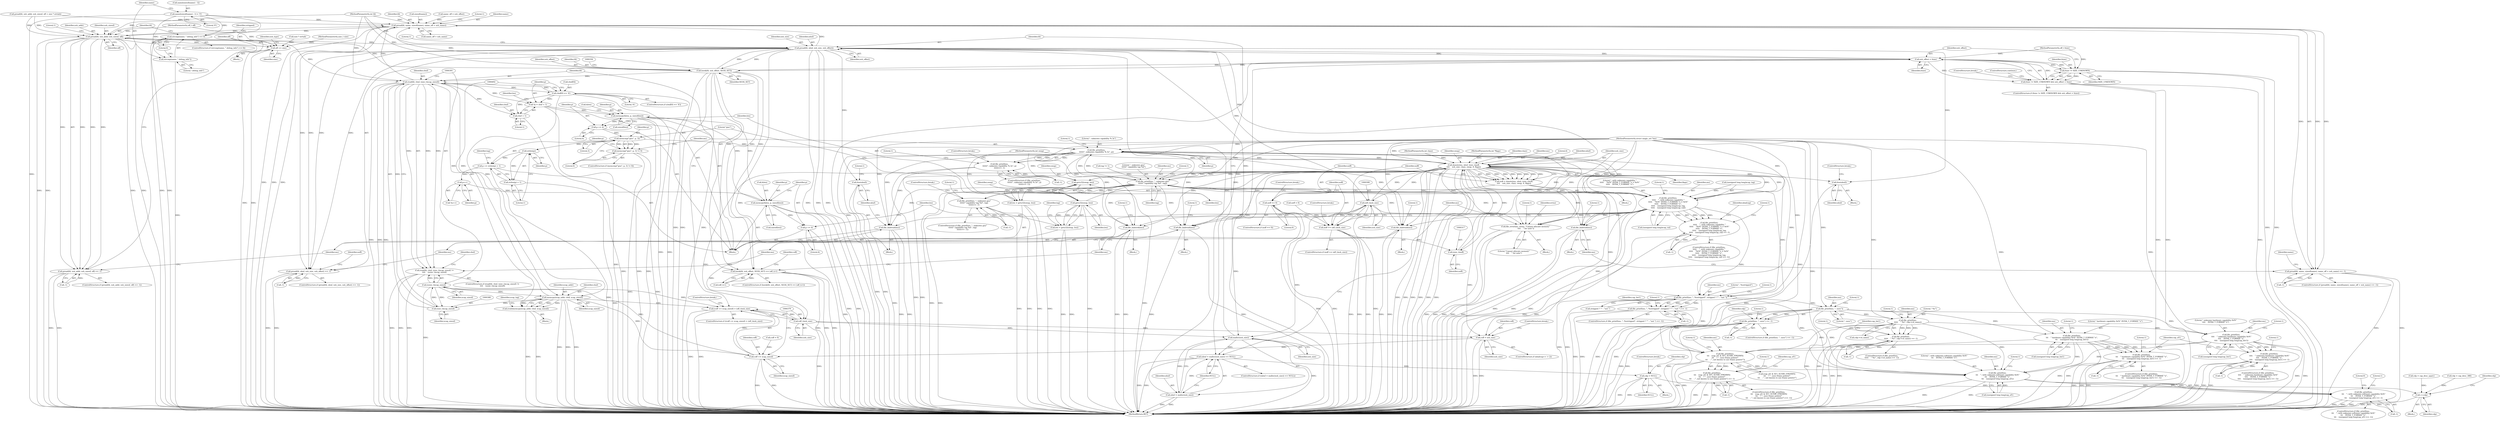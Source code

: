 digraph "1_file_445c8fb0ebff85195be94cd9f7e1df89cade5c7f_1@API" {
"1000207" [label="(Call,name[sizeof(name) - 1] = '\0')"];
"1000191" [label="(Call,pread(fd, name, sizeof(name), name_off + xsh_name))"];
"1000190" [label="(Call,pread(fd, name, sizeof(name), name_off + xsh_name) == -1)"];
"1000226" [label="(Call,pread(fd, xsh_addr, xsh_sizeof, off))"];
"1000225" [label="(Call,pread(fd, xsh_addr, xsh_sizeof, off) == -1)"];
"1000239" [label="(Call,off += size)"];
"1000284" [label="(Call,pread(fd, nbuf, xsh_size, xsh_offset))"];
"1000257" [label="(Call,xsh_offset > fsize)"];
"1000254" [label="(Call,fsize != SIZE_UNKNOWN)"];
"1000253" [label="(Call,fsize != SIZE_UNKNOWN && xsh_offset > fsize)"];
"1000351" [label="(Call,lseek(fd, xsh_offset, SEEK_SET))"];
"1000350" [label="(Call,lseek(fd, xsh_offset, SEEK_SET) == (off_t)-1)"];
"1000384" [label="(Call,read(fd, cbuf, (size_t)xcap_sizeof))"];
"1000383" [label="(Call,read(fd, cbuf, (size_t)xcap_sizeof) !=\n\t\t\t\t    (ssize_t)xcap_sizeof)"];
"1000400" [label="(Call,cbuf[0] == 'A')"];
"1000407" [label="(Call,*p = cbuf + 1)"];
"1000414" [label="(Call,memcpy(&len, p, sizeof(len)))"];
"1000420" [label="(Call,p += 4)"];
"1000430" [label="(Call,memcmp(\"gnu\", p, 3))"];
"1000429" [label="(Call,memcmp(\"gnu\", p, 3) != 0)"];
"1000438" [label="(Call,file_printf(ms,\n\t\t\t\t\t\t\", unknown capability %.3s\", p))"];
"1000202" [label="(Call,file_badread(ms))"];
"1000234" [label="(Call,file_badread(ms))"];
"1000275" [label="(Call,file_error(ms, errno, \"Cannot allocate memory\"\n \t\t\t\t    \" for note\"))"];
"1000292" [label="(Call,file_badread(ms))"];
"1000313" [label="(Call,donote(ms, nbuf, (size_t)noff,\n\t\t\t\t    xsh_size, clazz, swap, 4, flags))"];
"1000271" [label="(Call,malloc(xsh_size))"];
"1000268" [label="(Call,(nbuf = malloc(xsh_size)) == NULL)"];
"1000577" [label="(Call,cdp = NULL)"];
"1000624" [label="(Call,++cdp)"];
"1000269" [label="(Call,nbuf = malloc(xsh_size))"];
"1000307" [label="(Call,(off_t)xsh_size)"];
"1000305" [label="(Call,noff >= (off_t)xsh_size)"];
"1000316" [label="(Call,(size_t)noff)"];
"1000378" [label="(Call,(off_t)xsh_size)"];
"1000374" [label="(Call,(coff += xcap_sizeof) > (off_t)xsh_size)"];
"1000534" [label="(Call,coff = xsh_size)"];
"1000375" [label="(Call,coff += xcap_sizeof)"];
"1000311" [label="(Call,noff = donote(ms, nbuf, (size_t)noff,\n\t\t\t\t    xsh_size, clazz, swap, 4, flags))"];
"1000325" [label="(Call,noff == 0)"];
"1000329" [label="(Call,free(nbuf))"];
"1000360" [label="(Call,file_badseek(ms))"];
"1000394" [label="(Call,file_badread(ms))"];
"1000425" [label="(Call,getu32(swap, len))"];
"1000423" [label="(Call,len = getu32(swap, len))"];
"1000470" [label="(Call,getu32(swap, len))"];
"1000468" [label="(Call,len = getu32(swap, len))"];
"1000480" [label="(Call,file_printf(ms, \", unknown gnu\"\n\t\t\t\t\t\t\" capability tag %d\", tag))"];
"1000479" [label="(Call,file_printf(ms, \", unknown gnu\"\n\t\t\t\t\t\t\" capability tag %d\", tag)\n\t\t\t\t\t\t== -1)"];
"1000515" [label="(Call,file_printf(ms,\n\t\t\t\t\t    \", with unknown capability \"\n\t\t\t\t\t    \"0x%\" INT64_T_FORMAT \"x = 0x%\"\n\t\t\t\t\t    INT64_T_FORMAT \"x\",\n\t\t\t\t\t    (unsigned long long)xcap_tag,\n\t\t\t\t\t    (unsigned long long)xcap_val))"];
"1000514" [label="(Call,file_printf(ms,\n\t\t\t\t\t    \", with unknown capability \"\n\t\t\t\t\t    \"0x%\" INT64_T_FORMAT \"x = 0x%\"\n\t\t\t\t\t    INT64_T_FORMAT \"x\",\n\t\t\t\t\t    (unsigned long long)xcap_tag,\n\t\t\t\t\t    (unsigned long long)xcap_val) == -1)"];
"1000543" [label="(Call,file_printf(ms, \", %sstripped\", stripped ? \"\" : \"not \"))"];
"1000542" [label="(Call,file_printf(ms, \", %sstripped\", stripped ? \"\" : \"not \") == -1)"];
"1000583" [label="(Call,file_printf(ms, \", uses\"))"];
"1000582" [label="(Call,file_printf(ms, \", uses\") == -1)"];
"1000608" [label="(Call,file_printf(ms,\n\t\t\t\t\t    \" %s\", cdp->cd_name))"];
"1000607" [label="(Call,file_printf(ms,\n\t\t\t\t\t    \" %s\", cdp->cd_name) == -1)"];
"1000630" [label="(Call,file_printf(ms,\n\t\t\t\t    \" unknown hardware capability 0x%\"\n\t\t\t\t    INT64_T_FORMAT \"x\",\n\t\t\t\t    (unsigned long long)cap_hw1))"];
"1000629" [label="(Call,file_printf(ms,\n\t\t\t\t    \" unknown hardware capability 0x%\"\n\t\t\t\t    INT64_T_FORMAT \"x\",\n\t\t\t\t    (unsigned long long)cap_hw1) == -1)"];
"1000666" [label="(Call,file_printf(ms,\n\t\t\t    (cap_sf1 & SF1_SUNW_FPKNWN)\n\t\t\t    ? \", uses frame pointer\"\n\t\t\t    : \", not known to use frame pointer\"))"];
"1000665" [label="(Call,file_printf(ms,\n\t\t\t    (cap_sf1 & SF1_SUNW_FPKNWN)\n\t\t\t    ? \", uses frame pointer\"\n\t\t\t    : \", not known to use frame pointer\") == -1)"];
"1000686" [label="(Call,file_printf(ms,\n\t\t\t    \", with unknown software capability 0x%\"\n\t\t\t    INT64_T_FORMAT \"x\",\n\t\t\t    (unsigned long long)cap_sf1))"];
"1000685" [label="(Call,file_printf(ms,\n\t\t\t    \", with unknown software capability 0x%\"\n\t\t\t    INT64_T_FORMAT \"x\",\n\t\t\t    (unsigned long long)cap_sf1) == -1)"];
"1000645" [label="(Call,file_printf(ms,\n\t\t\t    \" hardware capability 0x%\" INT64_T_FORMAT \"x\",\n\t\t\t    (unsigned long long)cap_hw1))"];
"1000644" [label="(Call,file_printf(ms,\n\t\t\t    \" hardware capability 0x%\" INT64_T_FORMAT \"x\",\n\t\t\t    (unsigned long long)cap_hw1) == -1)"];
"1000437" [label="(Call,file_printf(ms,\n\t\t\t\t\t\t\", unknown capability %.3s\", p)\n\t\t\t\t\t\t== -1)"];
"1000451" [label="(Call,strlen(p))"];
"1000448" [label="(Call,p += strlen(p) + 1)"];
"1000457" [label="(Call,p++)"];
"1000459" [label="(Call,memcpy(&len, p, sizeof(len)))"];
"1000465" [label="(Call,p += 4)"];
"1000450" [label="(Call,strlen(p) + 1)"];
"1000409" [label="(Call,cbuf + 1)"];
"1000493" [label="(Call,memcpy(xcap_addr, cbuf, xcap_sizeof))"];
"1000387" [label="(Call,(size_t)xcap_sizeof)"];
"1000390" [label="(Call,(ssize_t)xcap_sizeof)"];
"1000491" [label="(Call,(void)memcpy(xcap_addr, cbuf, xcap_sizeof))"];
"1000283" [label="(Call,pread(fd, nbuf, xsh_size, xsh_offset) == -1)"];
"1000294" [label="(Call,free(nbuf))"];
"1000216" [label="(Call,strcmp(name, \".debug_info\") == 0)"];
"1000217" [label="(Call,strcmp(name, \".debug_info\"))"];
"1000584" [label="(Identifier,ms)"];
"1000305" [label="(Call,noff >= (off_t)xsh_size)"];
"1000448" [label="(Call,p += strlen(p) + 1)"];
"1000491" [label="(Call,(void)memcpy(xcap_addr, cbuf, xcap_sizeof))"];
"1000316" [label="(Call,(size_t)noff)"];
"1000215" [label="(ControlStructure,if (strcmp(name, \".debug_info\") == 0))"];
"1000111" [label="(MethodParameterIn,int clazz)"];
"1000688" [label="(Literal,\", with unknown software capability 0x%\"\n\t\t\t    INT64_T_FORMAT \"x\")"];
"1000230" [label="(Identifier,off)"];
"1000480" [label="(Call,file_printf(ms, \", unknown gnu\"\n\t\t\t\t\t\t\" capability tag %d\", tag))"];
"1000321" [label="(Identifier,swap)"];
"1000222" [label="(Identifier,stripped)"];
"1000235" [label="(Identifier,ms)"];
"1000350" [label="(Call,lseek(fd, xsh_offset, SEEK_SET) == (off_t)-1)"];
"1000114" [label="(MethodParameterIn,off_t off)"];
"1000469" [label="(Identifier,len)"];
"1000467" [label="(Literal,4)"];
"1000645" [label="(Call,file_printf(ms,\n\t\t\t    \" hardware capability 0x%\" INT64_T_FORMAT \"x\",\n\t\t\t    (unsigned long long)cap_hw1))"];
"1000699" [label="(MethodReturn,RET)"];
"1000493" [label="(Call,memcpy(xcap_addr, cbuf, xcap_sizeof))"];
"1000295" [label="(Identifier,nbuf)"];
"1000472" [label="(Identifier,len)"];
"1000485" [label="(Literal,1)"];
"1000458" [label="(Identifier,p)"];
"1000225" [label="(Call,pread(fd, xsh_addr, xsh_sizeof, off) == -1)"];
"1000608" [label="(Call,file_printf(ms,\n\t\t\t\t\t    \" %s\", cdp->cd_name))"];
"1000360" [label="(Call,file_badseek(ms))"];
"1000116" [label="(MethodParameterIn,size_t size)"];
"1000534" [label="(Call,coff = xsh_size)"];
"1000375" [label="(Call,coff += xcap_sizeof)"];
"1000216" [label="(Call,strcmp(name, \".debug_info\") == 0)"];
"1000400" [label="(Call,cbuf[0] == 'A')"];
"1000326" [label="(Identifier,noff)"];
"1000556" [label="(Identifier,cap_hw1)"];
"1000541" [label="(ControlStructure,if (file_printf(ms, \", %sstripped\", stripped ? \"\" : \"not \") == -1))"];
"1000376" [label="(Identifier,coff)"];
"1000288" [label="(Identifier,xsh_offset)"];
"1000443" [label="(Literal,1)"];
"1000580" [label="(ControlStructure,break;)"];
"1000395" [label="(Identifier,ms)"];
"1000354" [label="(Identifier,SEEK_SET)"];
"1000234" [label="(Call,file_badread(ms))"];
"1000415" [label="(Call,&len)"];
"1000217" [label="(Call,strcmp(name, \".debug_info\"))"];
"1000240" [label="(Identifier,off)"];
"1000460" [label="(Call,&len)"];
"1000402" [label="(Identifier,cbuf)"];
"1000265" [label="(Block,)"];
"1000318" [label="(Identifier,noff)"];
"1000453" [label="(Literal,1)"];
"1000203" [label="(Identifier,ms)"];
"1000268" [label="(Call,(nbuf = malloc(xsh_size)) == NULL)"];
"1000422" [label="(Literal,4)"];
"1000304" [label="(ControlStructure,if (noff >= (off_t)xsh_size))"];
"1000232" [label="(Literal,1)"];
"1000285" [label="(Identifier,fd)"];
"1000471" [label="(Identifier,swap)"];
"1000462" [label="(Identifier,p)"];
"1000293" [label="(Identifier,ms)"];
"1000193" [label="(Identifier,name)"];
"1000431" [label="(Literal,\"gnu\")"];
"1000281" [label="(Literal,1)"];
"1000514" [label="(Call,file_printf(ms,\n\t\t\t\t\t    \", with unknown capability \"\n\t\t\t\t\t    \"0x%\" INT64_T_FORMAT \"x = 0x%\"\n\t\t\t\t\t    INT64_T_FORMAT \"x\",\n\t\t\t\t\t    (unsigned long long)xcap_tag,\n\t\t\t\t\t    (unsigned long long)xcap_val) == -1)"];
"1000536" [label="(Identifier,xsh_size)"];
"1000277" [label="(Identifier,errno)"];
"1000666" [label="(Call,file_printf(ms,\n\t\t\t    (cap_sf1 & SF1_SUNW_FPKNWN)\n\t\t\t    ? \", uses frame pointer\"\n\t\t\t    : \", not known to use frame pointer\"))"];
"1000628" [label="(ControlStructure,if (file_printf(ms,\n\t\t\t\t    \" unknown hardware capability 0x%\"\n\t\t\t\t    INT64_T_FORMAT \"x\",\n\t\t\t\t    (unsigned long long)cap_hw1) == -1))"];
"1000255" [label="(Identifier,fsize)"];
"1000668" [label="(Call,(cap_sf1 & SF1_SUNW_FPKNWN)\n\t\t\t    ? \", uses frame pointer\"\n\t\t\t    : \", not known to use frame pointer\")"];
"1000674" [label="(Call,-1)"];
"1000494" [label="(Identifier,xcap_addr)"];
"1000392" [label="(Identifier,xcap_sizeof)"];
"1000686" [label="(Call,file_printf(ms,\n\t\t\t    \", with unknown software capability 0x%\"\n\t\t\t    INT64_T_FORMAT \"x\",\n\t\t\t    (unsigned long long)cap_sf1))"];
"1000598" [label="(Block,)"];
"1000648" [label="(Call,(unsigned long long)cap_hw1)"];
"1000228" [label="(Identifier,xsh_addr)"];
"1000269" [label="(Call,nbuf = malloc(xsh_size))"];
"1000258" [label="(Identifier,xsh_offset)"];
"1000543" [label="(Call,file_printf(ms, \", %sstripped\", stripped ? \"\" : \"not \"))"];
"1000361" [label="(Identifier,ms)"];
"1000378" [label="(Call,(off_t)xsh_size)"];
"1000624" [label="(Call,++cdp)"];
"1000359" [label="(Block,)"];
"1000592" [label="(Identifier,cdp)"];
"1000651" [label="(Call,-1)"];
"1000455" [label="(Identifier,tag)"];
"1000389" [label="(Identifier,xcap_sizeof)"];
"1000498" [label="(Identifier,xcap_tag)"];
"1000199" [label="(Call,-1)"];
"1000118" [label="(MethodParameterIn,int *flags)"];
"1000320" [label="(Identifier,clazz)"];
"1000420" [label="(Call,p += 4)"];
"1000383" [label="(Call,read(fd, cbuf, (size_t)xcap_sizeof) !=\n\t\t\t\t    (ssize_t)xcap_sizeof)"];
"1000113" [label="(MethodParameterIn,int fd)"];
"1000329" [label="(Call,free(nbuf))"];
"1000386" [label="(Identifier,cbuf)"];
"1000675" [label="(Literal,1)"];
"1000655" [label="(Literal,1)"];
"1000229" [label="(Identifier,xsh_sizeof)"];
"1000233" [label="(Block,)"];
"1000272" [label="(Identifier,xsh_size)"];
"1000615" [label="(Literal,1)"];
"1000208" [label="(Call,name[sizeof(name) - 1])"];
"1000110" [label="(MethodParameterIn,struct magic_set *ms)"];
"1000577" [label="(Call,cdp = NULL)"];
"1000542" [label="(Call,file_printf(ms, \", %sstripped\", stripped ? \"\" : \"not \") == -1)"];
"1000278" [label="(Literal,\"Cannot allocate memory\"\n \t\t\t\t    \" for note\")"];
"1000262" [label="(ControlStructure,break;)"];
"1000572" [label="(Call,cdp = cap_desc_386)"];
"1000618" [label="(Literal,1)"];
"1000429" [label="(Call,memcmp(\"gnu\", p, 3) != 0)"];
"1000614" [label="(Call,-1)"];
"1000457" [label="(Call,p++)"];
"1000112" [label="(MethodParameterIn,int swap)"];
"1000241" [label="(Identifier,size)"];
"1000495" [label="(Identifier,cbuf)"];
"1000446" [label="(Literal,1)"];
"1000517" [label="(Literal,\", with unknown capability \"\n\t\t\t\t\t    \"0x%\" INT64_T_FORMAT \"x = 0x%\"\n\t\t\t\t\t    INT64_T_FORMAT \"x\")"];
"1000596" [label="(Identifier,cdp)"];
"1000636" [label="(Call,-1)"];
"1000687" [label="(Identifier,ms)"];
"1000271" [label="(Call,malloc(xsh_size))"];
"1000303" [label="(Block,)"];
"1000299" [label="(Call,noff = 0)"];
"1000366" [label="(Identifier,coff)"];
"1000496" [label="(Identifier,xcap_sizeof)"];
"1000192" [label="(Identifier,fd)"];
"1000314" [label="(Identifier,ms)"];
"1000390" [label="(Call,(ssize_t)xcap_sizeof)"];
"1000606" [label="(ControlStructure,if (file_printf(ms,\n\t\t\t\t\t    \" %s\", cdp->cd_name) == -1))"];
"1000544" [label="(Identifier,ms)"];
"1000322" [label="(Literal,4)"];
"1000684" [label="(ControlStructure,if (file_printf(ms,\n\t\t\t    \", with unknown software capability 0x%\"\n\t\t\t    INT64_T_FORMAT \"x\",\n\t\t\t    (unsigned long long)cap_sf1) == -1))"];
"1000310" [label="(ControlStructure,break;)"];
"1000629" [label="(Call,file_printf(ms,\n\t\t\t\t    \" unknown hardware capability 0x%\"\n\t\t\t\t    INT64_T_FORMAT \"x\",\n\t\t\t\t    (unsigned long long)cap_hw1) == -1)"];
"1000696" [label="(Literal,1)"];
"1000315" [label="(Identifier,nbuf)"];
"1000421" [label="(Identifier,p)"];
"1000324" [label="(ControlStructure,if (noff == 0))"];
"1000554" [label="(Literal,1)"];
"1000438" [label="(Call,file_printf(ms,\n\t\t\t\t\t\t\", unknown capability %.3s\", p))"];
"1000270" [label="(Identifier,nbuf)"];
"1000609" [label="(Identifier,ms)"];
"1000532" [label="(Identifier,nbadcap)"];
"1000451" [label="(Call,strlen(p))"];
"1000478" [label="(ControlStructure,if (file_printf(ms, \", unknown gnu\"\n\t\t\t\t\t\t\" capability tag %d\", tag)\n\t\t\t\t\t\t== -1))"];
"1000665" [label="(Call,file_printf(ms,\n\t\t\t    (cap_sf1 & SF1_SUNW_FPKNWN)\n\t\t\t    ? \", uses frame pointer\"\n\t\t\t    : \", not known to use frame pointer\") == -1)"];
"1000678" [label="(Literal,1)"];
"1000425" [label="(Call,getu32(swap, len))"];
"1000452" [label="(Identifier,p)"];
"1000273" [label="(Identifier,NULL)"];
"1000393" [label="(Block,)"];
"1000466" [label="(Identifier,p)"];
"1000231" [label="(Call,-1)"];
"1000405" [label="(Block,)"];
"1000610" [label="(Literal,\" %s\")"];
"1000381" [label="(ControlStructure,break;)"];
"1000214" [label="(Literal,'\0')"];
"1000652" [label="(Literal,1)"];
"1000309" [label="(Identifier,xsh_size)"];
"1000323" [label="(Identifier,flags)"];
"1000194" [label="(Call,sizeof(name))"];
"1000407" [label="(Call,*p = cbuf + 1)"];
"1000206" [label="(Literal,1)"];
"1000647" [label="(Literal,\" hardware capability 0x%\" INT64_T_FORMAT \"x\")"];
"1000289" [label="(Call,-1)"];
"1000353" [label="(Identifier,xsh_offset)"];
"1000284" [label="(Call,pread(fd, nbuf, xsh_size, xsh_offset))"];
"1000409" [label="(Call,cbuf + 1)"];
"1000416" [label="(Identifier,len)"];
"1000640" [label="(Literal,1)"];
"1000643" [label="(ControlStructure,if (file_printf(ms,\n\t\t\t    \" hardware capability 0x%\" INT64_T_FORMAT \"x\",\n\t\t\t    (unsigned long long)cap_hw1) == -1))"];
"1000196" [label="(Call,name_off + xsh_name)"];
"1000398" [label="(Literal,1)"];
"1000546" [label="(Call,stripped ? \"\" : \"not \")"];
"1000424" [label="(Identifier,len)"];
"1000202" [label="(Call,file_badread(ms))"];
"1000535" [label="(Identifier,coff)"];
"1000644" [label="(Call,file_printf(ms,\n\t\t\t    \" hardware capability 0x%\" INT64_T_FORMAT \"x\",\n\t\t\t    (unsigned long long)cap_hw1) == -1)"];
"1000475" [label="(Identifier,tag)"];
"1000474" [label="(Call,tag != 1)"];
"1000456" [label="(Call,*p++)"];
"1000620" [label="(Identifier,cap_hw1)"];
"1000583" [label="(Call,file_printf(ms, \", uses\"))"];
"1000692" [label="(Call,-1)"];
"1000411" [label="(Literal,1)"];
"1000585" [label="(Literal,\", uses\")"];
"1000220" [label="(Literal,0)"];
"1000292" [label="(Call,file_badread(ms))"];
"1000259" [label="(Identifier,fsize)"];
"1000188" [label="(Block,)"];
"1000524" [label="(Call,-1)"];
"1000529" [label="(ControlStructure,if (nbadcap++ > 2))"];
"1000637" [label="(Literal,1)"];
"1000189" [label="(ControlStructure,if (pread(fd, name, sizeof(name), name_off + xsh_name) == -1))"];
"1000463" [label="(Call,sizeof(len))"];
"1000513" [label="(ControlStructure,if (file_printf(ms,\n\t\t\t\t\t    \", with unknown capability \"\n\t\t\t\t\t    \"0x%\" INT64_T_FORMAT \"x = 0x%\"\n\t\t\t\t\t    INT64_T_FORMAT \"x\",\n\t\t\t\t\t    (unsigned long long)xcap_tag,\n\t\t\t\t\t    (unsigned long long)xcap_val) == -1))"];
"1000630" [label="(Call,file_printf(ms,\n\t\t\t\t    \" unknown hardware capability 0x%\"\n\t\t\t\t    INT64_T_FORMAT \"x\",\n\t\t\t\t    (unsigned long long)cap_hw1))"];
"1000283" [label="(Call,pread(fd, nbuf, xsh_size, xsh_offset) == -1)"];
"1000470" [label="(Call,getu32(swap, len))"];
"1000625" [label="(Identifier,cdp)"];
"1000484" [label="(Call,-1)"];
"1000294" [label="(Call,free(nbuf))"];
"1000267" [label="(ControlStructure,if ((nbuf = malloc(xsh_size)) == NULL))"];
"1000254" [label="(Call,fsize != SIZE_UNKNOWN)"];
"1000561" [label="(Block,)"];
"1000276" [label="(Identifier,ms)"];
"1000291" [label="(Block,)"];
"1000439" [label="(Identifier,ms)"];
"1000545" [label="(Literal,\", %sstripped\")"];
"1000633" [label="(Call,(unsigned long long)cap_hw1)"];
"1000408" [label="(Identifier,p)"];
"1000226" [label="(Call,pread(fd, xsh_addr, xsh_sizeof, off))"];
"1000190" [label="(Call,pread(fd, name, sizeof(name), name_off + xsh_name) == -1)"];
"1000387" [label="(Call,(size_t)xcap_sizeof)"];
"1000311" [label="(Call,noff = donote(ms, nbuf, (size_t)noff,\n\t\t\t\t    xsh_size, clazz, swap, 4, flags))"];
"1000191" [label="(Call,pread(fd, name, sizeof(name), name_off + xsh_name))"];
"1000437" [label="(Call,file_printf(ms,\n\t\t\t\t\t\t\", unknown capability %.3s\", p)\n\t\t\t\t\t\t== -1)"];
"1000385" [label="(Identifier,fd)"];
"1000327" [label="(Literal,0)"];
"1000433" [label="(Literal,3)"];
"1000528" [label="(Literal,1)"];
"1000465" [label="(Call,p += 4)"];
"1000207" [label="(Call,name[sizeof(name) - 1] = '\0')"];
"1000664" [label="(ControlStructure,if (file_printf(ms,\n\t\t\t    (cap_sf1 & SF1_SUNW_FPKNWN)\n\t\t\t    ? \", uses frame pointer\"\n\t\t\t    : \", not known to use frame pointer\") == -1))"];
"1000401" [label="(Call,cbuf[0])"];
"1000483" [label="(Identifier,tag)"];
"1000256" [label="(Identifier,SIZE_UNKNOWN)"];
"1000377" [label="(Identifier,xcap_sizeof)"];
"1000525" [label="(Literal,1)"];
"1000680" [label="(Identifier,cap_sf1)"];
"1000218" [label="(Identifier,name)"];
"1000428" [label="(ControlStructure,if (memcmp(\"gnu\", p, 3) != 0))"];
"1000224" [label="(ControlStructure,if (pread(fd, xsh_addr, xsh_sizeof, off) == -1))"];
"1000325" [label="(Call,noff == 0)"];
"1000239" [label="(Call,off += size)"];
"1000537" [label="(ControlStructure,break;)"];
"1000275" [label="(Call,file_error(ms, errno, \"Cannot allocate memory\"\n \t\t\t\t    \" for note\"))"];
"1000351" [label="(Call,lseek(fd, xsh_offset, SEEK_SET))"];
"1000382" [label="(ControlStructure,if (read(fd, cbuf, (size_t)xcap_sizeof) !=\n\t\t\t\t    (ssize_t)xcap_sizeof))"];
"1000516" [label="(Identifier,ms)"];
"1000238" [label="(Literal,1)"];
"1000698" [label="(Literal,0)"];
"1000282" [label="(ControlStructure,if (pread(fd, nbuf, xsh_size, xsh_offset) == -1))"];
"1000657" [label="(Identifier,cap_sf1)"];
"1000181" [label="(Call,name_off = xsh_offset)"];
"1000227" [label="(Identifier,fd)"];
"1000489" [label="(ControlStructure,break;)"];
"1000586" [label="(Call,-1)"];
"1000243" [label="(Identifier,xsh_type)"];
"1000253" [label="(Call,fsize != SIZE_UNKNOWN && xsh_offset > fsize)"];
"1000410" [label="(Identifier,cbuf)"];
"1000209" [label="(Identifier,name)"];
"1000290" [label="(Literal,1)"];
"1000394" [label="(Call,file_badread(ms))"];
"1000373" [label="(ControlStructure,if ((coff += xcap_sizeof) > (off_t)xsh_size))"];
"1000426" [label="(Identifier,swap)"];
"1000479" [label="(Call,file_printf(ms, \", unknown gnu\"\n\t\t\t\t\t\t\" capability tag %d\", tag)\n\t\t\t\t\t\t== -1)"];
"1000352" [label="(Identifier,fd)"];
"1000404" [label="(Literal,'A')"];
"1000349" [label="(ControlStructure,if (lseek(fd, xsh_offset, SEEK_SET) == (off_t)-1))"];
"1000611" [label="(Call,cdp->cd_name)"];
"1000447" [label="(ControlStructure,break;)"];
"1000440" [label="(Literal,\", unknown capability %.3s\")"];
"1000632" [label="(Literal,\" unknown hardware capability 0x%\"\n\t\t\t\t    INT64_T_FORMAT \"x\")"];
"1000380" [label="(Identifier,xsh_size)"];
"1000261" [label="(ControlStructure,continue;)"];
"1000257" [label="(Call,xsh_offset > fsize)"];
"1000330" [label="(Identifier,nbuf)"];
"1000550" [label="(Call,-1)"];
"1000365" [label="(Call,coff = 0)"];
"1000459" [label="(Call,memcpy(&len, p, sizeof(len)))"];
"1000449" [label="(Identifier,p)"];
"1000646" [label="(Identifier,ms)"];
"1000414" [label="(Call,memcpy(&len, p, sizeof(len)))"];
"1000482" [label="(Literal,\", unknown gnu\"\n\t\t\t\t\t\t\" capability tag %d\")"];
"1000581" [label="(ControlStructure,if (file_printf(ms, \", uses\") == -1))"];
"1000521" [label="(Call,(unsigned long long)xcap_val)"];
"1000590" [label="(Literal,1)"];
"1000117" [label="(MethodParameterIn,off_t fsize)"];
"1000578" [label="(Identifier,cdp)"];
"1000312" [label="(Identifier,noff)"];
"1000384" [label="(Call,read(fd, cbuf, (size_t)xcap_sizeof))"];
"1000328" [label="(ControlStructure,break;)"];
"1000631" [label="(Identifier,ms)"];
"1000436" [label="(ControlStructure,if (file_printf(ms,\n\t\t\t\t\t\t\", unknown capability %.3s\", p)\n\t\t\t\t\t\t== -1))"];
"1000369" [label="(Block,)"];
"1000579" [label="(Identifier,NULL)"];
"1000252" [label="(ControlStructure,if (fsize != SIZE_UNKNOWN && xsh_offset > fsize))"];
"1000313" [label="(Call,donote(ms, nbuf, (size_t)noff,\n\t\t\t\t    xsh_size, clazz, swap, 4, flags))"];
"1000468" [label="(Call,len = getu32(swap, len))"];
"1000518" [label="(Call,(unsigned long long)xcap_tag)"];
"1000685" [label="(Call,file_printf(ms,\n\t\t\t    \", with unknown software capability 0x%\"\n\t\t\t    INT64_T_FORMAT \"x\",\n\t\t\t    (unsigned long long)cap_sf1) == -1)"];
"1000298" [label="(Literal,1)"];
"1000399" [label="(ControlStructure,if (cbuf[0] == 'A'))"];
"1000434" [label="(Literal,0)"];
"1000441" [label="(Identifier,p)"];
"1000587" [label="(Literal,1)"];
"1000201" [label="(Block,)"];
"1000442" [label="(Call,-1)"];
"1000300" [label="(Identifier,noff)"];
"1000427" [label="(Identifier,len)"];
"1000319" [label="(Identifier,xsh_size)"];
"1000430" [label="(Call,memcmp(\"gnu\", p, 3))"];
"1000164" [label="(Call,pread(fd, xsh_addr, xsh_sizeof, off + size * strtab))"];
"1000374" [label="(Call,(coff += xcap_sizeof) > (off_t)xsh_size)"];
"1000170" [label="(Call,size * strtab)"];
"1000607" [label="(Call,file_printf(ms,\n\t\t\t\t\t    \" %s\", cdp->cd_name) == -1)"];
"1000331" [label="(ControlStructure,break;)"];
"1000274" [label="(Block,)"];
"1000667" [label="(Identifier,ms)"];
"1000306" [label="(Identifier,noff)"];
"1000689" [label="(Call,(unsigned long long)cap_sf1)"];
"1000582" [label="(Call,file_printf(ms, \", uses\") == -1)"];
"1000219" [label="(Literal,\".debug_info\")"];
"1000355" [label="(Call,(off_t)-1)"];
"1000287" [label="(Identifier,xsh_size)"];
"1000307" [label="(Call,(off_t)xsh_size)"];
"1000200" [label="(Literal,1)"];
"1000432" [label="(Identifier,p)"];
"1000417" [label="(Identifier,p)"];
"1000364" [label="(Literal,1)"];
"1000423" [label="(Call,len = getu32(swap, len))"];
"1000286" [label="(Identifier,nbuf)"];
"1000450" [label="(Call,strlen(p) + 1)"];
"1000565" [label="(Call,cdp = cap_desc_sparc)"];
"1000488" [label="(Literal,1)"];
"1000481" [label="(Identifier,ms)"];
"1000693" [label="(Literal,1)"];
"1000515" [label="(Call,file_printf(ms,\n\t\t\t\t\t    \", with unknown capability \"\n\t\t\t\t\t    \"0x%\" INT64_T_FORMAT \"x = 0x%\"\n\t\t\t\t\t    INT64_T_FORMAT \"x\",\n\t\t\t\t\t    (unsigned long long)xcap_tag,\n\t\t\t\t\t    (unsigned long long)xcap_val))"];
"1000418" [label="(Call,sizeof(len))"];
"1000551" [label="(Literal,1)"];
"1000207" -> "1000188"  [label="AST: "];
"1000207" -> "1000214"  [label="CFG: "];
"1000208" -> "1000207"  [label="AST: "];
"1000214" -> "1000207"  [label="AST: "];
"1000218" -> "1000207"  [label="CFG: "];
"1000207" -> "1000699"  [label="DDG: "];
"1000207" -> "1000191"  [label="DDG: "];
"1000207" -> "1000216"  [label="DDG: "];
"1000207" -> "1000217"  [label="DDG: "];
"1000191" -> "1000190"  [label="AST: "];
"1000191" -> "1000196"  [label="CFG: "];
"1000192" -> "1000191"  [label="AST: "];
"1000193" -> "1000191"  [label="AST: "];
"1000194" -> "1000191"  [label="AST: "];
"1000196" -> "1000191"  [label="AST: "];
"1000200" -> "1000191"  [label="CFG: "];
"1000191" -> "1000699"  [label="DDG: "];
"1000191" -> "1000699"  [label="DDG: "];
"1000191" -> "1000699"  [label="DDG: "];
"1000191" -> "1000190"  [label="DDG: "];
"1000191" -> "1000190"  [label="DDG: "];
"1000191" -> "1000190"  [label="DDG: "];
"1000226" -> "1000191"  [label="DDG: "];
"1000284" -> "1000191"  [label="DDG: "];
"1000351" -> "1000191"  [label="DDG: "];
"1000384" -> "1000191"  [label="DDG: "];
"1000164" -> "1000191"  [label="DDG: "];
"1000113" -> "1000191"  [label="DDG: "];
"1000181" -> "1000191"  [label="DDG: "];
"1000191" -> "1000226"  [label="DDG: "];
"1000190" -> "1000189"  [label="AST: "];
"1000190" -> "1000199"  [label="CFG: "];
"1000199" -> "1000190"  [label="AST: "];
"1000203" -> "1000190"  [label="CFG: "];
"1000209" -> "1000190"  [label="CFG: "];
"1000190" -> "1000699"  [label="DDG: "];
"1000190" -> "1000699"  [label="DDG: "];
"1000199" -> "1000190"  [label="DDG: "];
"1000226" -> "1000225"  [label="AST: "];
"1000226" -> "1000230"  [label="CFG: "];
"1000227" -> "1000226"  [label="AST: "];
"1000228" -> "1000226"  [label="AST: "];
"1000229" -> "1000226"  [label="AST: "];
"1000230" -> "1000226"  [label="AST: "];
"1000232" -> "1000226"  [label="CFG: "];
"1000226" -> "1000699"  [label="DDG: "];
"1000226" -> "1000699"  [label="DDG: "];
"1000226" -> "1000699"  [label="DDG: "];
"1000226" -> "1000699"  [label="DDG: "];
"1000226" -> "1000225"  [label="DDG: "];
"1000226" -> "1000225"  [label="DDG: "];
"1000226" -> "1000225"  [label="DDG: "];
"1000226" -> "1000225"  [label="DDG: "];
"1000113" -> "1000226"  [label="DDG: "];
"1000164" -> "1000226"  [label="DDG: "];
"1000164" -> "1000226"  [label="DDG: "];
"1000239" -> "1000226"  [label="DDG: "];
"1000114" -> "1000226"  [label="DDG: "];
"1000226" -> "1000239"  [label="DDG: "];
"1000226" -> "1000284"  [label="DDG: "];
"1000226" -> "1000351"  [label="DDG: "];
"1000226" -> "1000384"  [label="DDG: "];
"1000225" -> "1000224"  [label="AST: "];
"1000225" -> "1000231"  [label="CFG: "];
"1000231" -> "1000225"  [label="AST: "];
"1000235" -> "1000225"  [label="CFG: "];
"1000240" -> "1000225"  [label="CFG: "];
"1000225" -> "1000699"  [label="DDG: "];
"1000225" -> "1000699"  [label="DDG: "];
"1000231" -> "1000225"  [label="DDG: "];
"1000239" -> "1000188"  [label="AST: "];
"1000239" -> "1000241"  [label="CFG: "];
"1000240" -> "1000239"  [label="AST: "];
"1000241" -> "1000239"  [label="AST: "];
"1000243" -> "1000239"  [label="CFG: "];
"1000239" -> "1000699"  [label="DDG: "];
"1000239" -> "1000699"  [label="DDG: "];
"1000170" -> "1000239"  [label="DDG: "];
"1000116" -> "1000239"  [label="DDG: "];
"1000114" -> "1000239"  [label="DDG: "];
"1000284" -> "1000283"  [label="AST: "];
"1000284" -> "1000288"  [label="CFG: "];
"1000285" -> "1000284"  [label="AST: "];
"1000286" -> "1000284"  [label="AST: "];
"1000287" -> "1000284"  [label="AST: "];
"1000288" -> "1000284"  [label="AST: "];
"1000290" -> "1000284"  [label="CFG: "];
"1000284" -> "1000699"  [label="DDG: "];
"1000284" -> "1000699"  [label="DDG: "];
"1000284" -> "1000699"  [label="DDG: "];
"1000284" -> "1000699"  [label="DDG: "];
"1000284" -> "1000257"  [label="DDG: "];
"1000284" -> "1000283"  [label="DDG: "];
"1000284" -> "1000283"  [label="DDG: "];
"1000284" -> "1000283"  [label="DDG: "];
"1000284" -> "1000283"  [label="DDG: "];
"1000113" -> "1000284"  [label="DDG: "];
"1000269" -> "1000284"  [label="DDG: "];
"1000271" -> "1000284"  [label="DDG: "];
"1000351" -> "1000284"  [label="DDG: "];
"1000257" -> "1000284"  [label="DDG: "];
"1000284" -> "1000294"  [label="DDG: "];
"1000284" -> "1000307"  [label="DDG: "];
"1000284" -> "1000313"  [label="DDG: "];
"1000284" -> "1000329"  [label="DDG: "];
"1000284" -> "1000351"  [label="DDG: "];
"1000257" -> "1000253"  [label="AST: "];
"1000257" -> "1000259"  [label="CFG: "];
"1000258" -> "1000257"  [label="AST: "];
"1000259" -> "1000257"  [label="AST: "];
"1000253" -> "1000257"  [label="CFG: "];
"1000257" -> "1000699"  [label="DDG: "];
"1000257" -> "1000699"  [label="DDG: "];
"1000257" -> "1000254"  [label="DDG: "];
"1000257" -> "1000253"  [label="DDG: "];
"1000257" -> "1000253"  [label="DDG: "];
"1000351" -> "1000257"  [label="DDG: "];
"1000254" -> "1000257"  [label="DDG: "];
"1000117" -> "1000257"  [label="DDG: "];
"1000257" -> "1000351"  [label="DDG: "];
"1000254" -> "1000253"  [label="AST: "];
"1000254" -> "1000256"  [label="CFG: "];
"1000255" -> "1000254"  [label="AST: "];
"1000256" -> "1000254"  [label="AST: "];
"1000258" -> "1000254"  [label="CFG: "];
"1000253" -> "1000254"  [label="CFG: "];
"1000254" -> "1000699"  [label="DDG: "];
"1000254" -> "1000699"  [label="DDG: "];
"1000254" -> "1000253"  [label="DDG: "];
"1000254" -> "1000253"  [label="DDG: "];
"1000117" -> "1000254"  [label="DDG: "];
"1000253" -> "1000252"  [label="AST: "];
"1000261" -> "1000253"  [label="CFG: "];
"1000262" -> "1000253"  [label="CFG: "];
"1000253" -> "1000699"  [label="DDG: "];
"1000253" -> "1000699"  [label="DDG: "];
"1000253" -> "1000699"  [label="DDG: "];
"1000351" -> "1000350"  [label="AST: "];
"1000351" -> "1000354"  [label="CFG: "];
"1000352" -> "1000351"  [label="AST: "];
"1000353" -> "1000351"  [label="AST: "];
"1000354" -> "1000351"  [label="AST: "];
"1000356" -> "1000351"  [label="CFG: "];
"1000351" -> "1000699"  [label="DDG: "];
"1000351" -> "1000699"  [label="DDG: "];
"1000351" -> "1000699"  [label="DDG: "];
"1000351" -> "1000350"  [label="DDG: "];
"1000351" -> "1000350"  [label="DDG: "];
"1000351" -> "1000350"  [label="DDG: "];
"1000113" -> "1000351"  [label="DDG: "];
"1000351" -> "1000384"  [label="DDG: "];
"1000350" -> "1000349"  [label="AST: "];
"1000350" -> "1000355"  [label="CFG: "];
"1000355" -> "1000350"  [label="AST: "];
"1000361" -> "1000350"  [label="CFG: "];
"1000366" -> "1000350"  [label="CFG: "];
"1000350" -> "1000699"  [label="DDG: "];
"1000350" -> "1000699"  [label="DDG: "];
"1000350" -> "1000699"  [label="DDG: "];
"1000355" -> "1000350"  [label="DDG: "];
"1000384" -> "1000383"  [label="AST: "];
"1000384" -> "1000387"  [label="CFG: "];
"1000385" -> "1000384"  [label="AST: "];
"1000386" -> "1000384"  [label="AST: "];
"1000387" -> "1000384"  [label="AST: "];
"1000391" -> "1000384"  [label="CFG: "];
"1000384" -> "1000699"  [label="DDG: "];
"1000384" -> "1000699"  [label="DDG: "];
"1000384" -> "1000699"  [label="DDG: "];
"1000384" -> "1000383"  [label="DDG: "];
"1000384" -> "1000383"  [label="DDG: "];
"1000384" -> "1000383"  [label="DDG: "];
"1000113" -> "1000384"  [label="DDG: "];
"1000400" -> "1000384"  [label="DDG: "];
"1000493" -> "1000384"  [label="DDG: "];
"1000387" -> "1000384"  [label="DDG: "];
"1000384" -> "1000400"  [label="DDG: "];
"1000384" -> "1000407"  [label="DDG: "];
"1000384" -> "1000409"  [label="DDG: "];
"1000384" -> "1000493"  [label="DDG: "];
"1000383" -> "1000382"  [label="AST: "];
"1000383" -> "1000390"  [label="CFG: "];
"1000390" -> "1000383"  [label="AST: "];
"1000395" -> "1000383"  [label="CFG: "];
"1000402" -> "1000383"  [label="CFG: "];
"1000383" -> "1000699"  [label="DDG: "];
"1000383" -> "1000699"  [label="DDG: "];
"1000383" -> "1000699"  [label="DDG: "];
"1000390" -> "1000383"  [label="DDG: "];
"1000400" -> "1000399"  [label="AST: "];
"1000400" -> "1000404"  [label="CFG: "];
"1000401" -> "1000400"  [label="AST: "];
"1000404" -> "1000400"  [label="AST: "];
"1000408" -> "1000400"  [label="CFG: "];
"1000492" -> "1000400"  [label="CFG: "];
"1000400" -> "1000699"  [label="DDG: "];
"1000400" -> "1000699"  [label="DDG: "];
"1000400" -> "1000407"  [label="DDG: "];
"1000400" -> "1000409"  [label="DDG: "];
"1000400" -> "1000493"  [label="DDG: "];
"1000407" -> "1000405"  [label="AST: "];
"1000407" -> "1000409"  [label="CFG: "];
"1000408" -> "1000407"  [label="AST: "];
"1000409" -> "1000407"  [label="AST: "];
"1000416" -> "1000407"  [label="CFG: "];
"1000407" -> "1000699"  [label="DDG: "];
"1000407" -> "1000414"  [label="DDG: "];
"1000414" -> "1000405"  [label="AST: "];
"1000414" -> "1000418"  [label="CFG: "];
"1000415" -> "1000414"  [label="AST: "];
"1000417" -> "1000414"  [label="AST: "];
"1000418" -> "1000414"  [label="AST: "];
"1000421" -> "1000414"  [label="CFG: "];
"1000414" -> "1000699"  [label="DDG: "];
"1000414" -> "1000699"  [label="DDG: "];
"1000459" -> "1000414"  [label="DDG: "];
"1000414" -> "1000420"  [label="DDG: "];
"1000414" -> "1000459"  [label="DDG: "];
"1000420" -> "1000405"  [label="AST: "];
"1000420" -> "1000422"  [label="CFG: "];
"1000421" -> "1000420"  [label="AST: "];
"1000422" -> "1000420"  [label="AST: "];
"1000424" -> "1000420"  [label="CFG: "];
"1000420" -> "1000430"  [label="DDG: "];
"1000430" -> "1000429"  [label="AST: "];
"1000430" -> "1000433"  [label="CFG: "];
"1000431" -> "1000430"  [label="AST: "];
"1000432" -> "1000430"  [label="AST: "];
"1000433" -> "1000430"  [label="AST: "];
"1000434" -> "1000430"  [label="CFG: "];
"1000430" -> "1000429"  [label="DDG: "];
"1000430" -> "1000429"  [label="DDG: "];
"1000430" -> "1000429"  [label="DDG: "];
"1000430" -> "1000438"  [label="DDG: "];
"1000430" -> "1000451"  [label="DDG: "];
"1000429" -> "1000428"  [label="AST: "];
"1000429" -> "1000434"  [label="CFG: "];
"1000434" -> "1000429"  [label="AST: "];
"1000439" -> "1000429"  [label="CFG: "];
"1000449" -> "1000429"  [label="CFG: "];
"1000429" -> "1000699"  [label="DDG: "];
"1000429" -> "1000699"  [label="DDG: "];
"1000438" -> "1000437"  [label="AST: "];
"1000438" -> "1000441"  [label="CFG: "];
"1000439" -> "1000438"  [label="AST: "];
"1000440" -> "1000438"  [label="AST: "];
"1000441" -> "1000438"  [label="AST: "];
"1000443" -> "1000438"  [label="CFG: "];
"1000438" -> "1000699"  [label="DDG: "];
"1000438" -> "1000699"  [label="DDG: "];
"1000438" -> "1000202"  [label="DDG: "];
"1000438" -> "1000234"  [label="DDG: "];
"1000438" -> "1000275"  [label="DDG: "];
"1000438" -> "1000292"  [label="DDG: "];
"1000438" -> "1000313"  [label="DDG: "];
"1000438" -> "1000360"  [label="DDG: "];
"1000438" -> "1000394"  [label="DDG: "];
"1000438" -> "1000437"  [label="DDG: "];
"1000438" -> "1000437"  [label="DDG: "];
"1000438" -> "1000437"  [label="DDG: "];
"1000515" -> "1000438"  [label="DDG: "];
"1000480" -> "1000438"  [label="DDG: "];
"1000313" -> "1000438"  [label="DDG: "];
"1000110" -> "1000438"  [label="DDG: "];
"1000438" -> "1000480"  [label="DDG: "];
"1000438" -> "1000515"  [label="DDG: "];
"1000438" -> "1000543"  [label="DDG: "];
"1000202" -> "1000201"  [label="AST: "];
"1000202" -> "1000203"  [label="CFG: "];
"1000203" -> "1000202"  [label="AST: "];
"1000206" -> "1000202"  [label="CFG: "];
"1000202" -> "1000699"  [label="DDG: "];
"1000202" -> "1000699"  [label="DDG: "];
"1000515" -> "1000202"  [label="DDG: "];
"1000480" -> "1000202"  [label="DDG: "];
"1000313" -> "1000202"  [label="DDG: "];
"1000110" -> "1000202"  [label="DDG: "];
"1000234" -> "1000233"  [label="AST: "];
"1000234" -> "1000235"  [label="CFG: "];
"1000235" -> "1000234"  [label="AST: "];
"1000238" -> "1000234"  [label="CFG: "];
"1000234" -> "1000699"  [label="DDG: "];
"1000234" -> "1000699"  [label="DDG: "];
"1000515" -> "1000234"  [label="DDG: "];
"1000480" -> "1000234"  [label="DDG: "];
"1000313" -> "1000234"  [label="DDG: "];
"1000110" -> "1000234"  [label="DDG: "];
"1000275" -> "1000274"  [label="AST: "];
"1000275" -> "1000278"  [label="CFG: "];
"1000276" -> "1000275"  [label="AST: "];
"1000277" -> "1000275"  [label="AST: "];
"1000278" -> "1000275"  [label="AST: "];
"1000281" -> "1000275"  [label="CFG: "];
"1000275" -> "1000699"  [label="DDG: "];
"1000275" -> "1000699"  [label="DDG: "];
"1000275" -> "1000699"  [label="DDG: "];
"1000515" -> "1000275"  [label="DDG: "];
"1000480" -> "1000275"  [label="DDG: "];
"1000313" -> "1000275"  [label="DDG: "];
"1000110" -> "1000275"  [label="DDG: "];
"1000292" -> "1000291"  [label="AST: "];
"1000292" -> "1000293"  [label="CFG: "];
"1000293" -> "1000292"  [label="AST: "];
"1000295" -> "1000292"  [label="CFG: "];
"1000292" -> "1000699"  [label="DDG: "];
"1000292" -> "1000699"  [label="DDG: "];
"1000515" -> "1000292"  [label="DDG: "];
"1000480" -> "1000292"  [label="DDG: "];
"1000313" -> "1000292"  [label="DDG: "];
"1000110" -> "1000292"  [label="DDG: "];
"1000313" -> "1000311"  [label="AST: "];
"1000313" -> "1000323"  [label="CFG: "];
"1000314" -> "1000313"  [label="AST: "];
"1000315" -> "1000313"  [label="AST: "];
"1000316" -> "1000313"  [label="AST: "];
"1000319" -> "1000313"  [label="AST: "];
"1000320" -> "1000313"  [label="AST: "];
"1000321" -> "1000313"  [label="AST: "];
"1000322" -> "1000313"  [label="AST: "];
"1000323" -> "1000313"  [label="AST: "];
"1000311" -> "1000313"  [label="CFG: "];
"1000313" -> "1000699"  [label="DDG: "];
"1000313" -> "1000699"  [label="DDG: "];
"1000313" -> "1000699"  [label="DDG: "];
"1000313" -> "1000699"  [label="DDG: "];
"1000313" -> "1000699"  [label="DDG: "];
"1000313" -> "1000699"  [label="DDG: "];
"1000313" -> "1000271"  [label="DDG: "];
"1000313" -> "1000307"  [label="DDG: "];
"1000313" -> "1000311"  [label="DDG: "];
"1000313" -> "1000311"  [label="DDG: "];
"1000313" -> "1000311"  [label="DDG: "];
"1000313" -> "1000311"  [label="DDG: "];
"1000313" -> "1000311"  [label="DDG: "];
"1000313" -> "1000311"  [label="DDG: "];
"1000313" -> "1000311"  [label="DDG: "];
"1000313" -> "1000311"  [label="DDG: "];
"1000515" -> "1000313"  [label="DDG: "];
"1000480" -> "1000313"  [label="DDG: "];
"1000110" -> "1000313"  [label="DDG: "];
"1000316" -> "1000313"  [label="DDG: "];
"1000307" -> "1000313"  [label="DDG: "];
"1000111" -> "1000313"  [label="DDG: "];
"1000425" -> "1000313"  [label="DDG: "];
"1000470" -> "1000313"  [label="DDG: "];
"1000112" -> "1000313"  [label="DDG: "];
"1000118" -> "1000313"  [label="DDG: "];
"1000313" -> "1000329"  [label="DDG: "];
"1000313" -> "1000360"  [label="DDG: "];
"1000313" -> "1000378"  [label="DDG: "];
"1000313" -> "1000394"  [label="DDG: "];
"1000313" -> "1000425"  [label="DDG: "];
"1000313" -> "1000480"  [label="DDG: "];
"1000313" -> "1000515"  [label="DDG: "];
"1000313" -> "1000534"  [label="DDG: "];
"1000313" -> "1000543"  [label="DDG: "];
"1000271" -> "1000269"  [label="AST: "];
"1000271" -> "1000272"  [label="CFG: "];
"1000272" -> "1000271"  [label="AST: "];
"1000269" -> "1000271"  [label="CFG: "];
"1000271" -> "1000699"  [label="DDG: "];
"1000271" -> "1000268"  [label="DDG: "];
"1000271" -> "1000269"  [label="DDG: "];
"1000307" -> "1000271"  [label="DDG: "];
"1000378" -> "1000271"  [label="DDG: "];
"1000268" -> "1000267"  [label="AST: "];
"1000268" -> "1000273"  [label="CFG: "];
"1000269" -> "1000268"  [label="AST: "];
"1000273" -> "1000268"  [label="AST: "];
"1000276" -> "1000268"  [label="CFG: "];
"1000285" -> "1000268"  [label="CFG: "];
"1000268" -> "1000699"  [label="DDG: "];
"1000268" -> "1000699"  [label="DDG: "];
"1000269" -> "1000268"  [label="DDG: "];
"1000268" -> "1000577"  [label="DDG: "];
"1000577" -> "1000561"  [label="AST: "];
"1000577" -> "1000579"  [label="CFG: "];
"1000578" -> "1000577"  [label="AST: "];
"1000579" -> "1000577"  [label="AST: "];
"1000580" -> "1000577"  [label="CFG: "];
"1000577" -> "1000699"  [label="DDG: "];
"1000577" -> "1000699"  [label="DDG: "];
"1000577" -> "1000624"  [label="DDG: "];
"1000624" -> "1000598"  [label="AST: "];
"1000624" -> "1000625"  [label="CFG: "];
"1000625" -> "1000624"  [label="AST: "];
"1000596" -> "1000624"  [label="CFG: "];
"1000624" -> "1000699"  [label="DDG: "];
"1000565" -> "1000624"  [label="DDG: "];
"1000572" -> "1000624"  [label="DDG: "];
"1000270" -> "1000269"  [label="AST: "];
"1000273" -> "1000269"  [label="CFG: "];
"1000269" -> "1000699"  [label="DDG: "];
"1000269" -> "1000699"  [label="DDG: "];
"1000307" -> "1000305"  [label="AST: "];
"1000307" -> "1000309"  [label="CFG: "];
"1000308" -> "1000307"  [label="AST: "];
"1000309" -> "1000307"  [label="AST: "];
"1000305" -> "1000307"  [label="CFG: "];
"1000307" -> "1000699"  [label="DDG: "];
"1000307" -> "1000305"  [label="DDG: "];
"1000307" -> "1000378"  [label="DDG: "];
"1000307" -> "1000534"  [label="DDG: "];
"1000305" -> "1000304"  [label="AST: "];
"1000306" -> "1000305"  [label="AST: "];
"1000310" -> "1000305"  [label="CFG: "];
"1000312" -> "1000305"  [label="CFG: "];
"1000305" -> "1000699"  [label="DDG: "];
"1000305" -> "1000699"  [label="DDG: "];
"1000305" -> "1000699"  [label="DDG: "];
"1000325" -> "1000305"  [label="DDG: "];
"1000299" -> "1000305"  [label="DDG: "];
"1000305" -> "1000316"  [label="DDG: "];
"1000316" -> "1000318"  [label="CFG: "];
"1000317" -> "1000316"  [label="AST: "];
"1000318" -> "1000316"  [label="AST: "];
"1000319" -> "1000316"  [label="CFG: "];
"1000378" -> "1000374"  [label="AST: "];
"1000378" -> "1000380"  [label="CFG: "];
"1000379" -> "1000378"  [label="AST: "];
"1000380" -> "1000378"  [label="AST: "];
"1000374" -> "1000378"  [label="CFG: "];
"1000378" -> "1000699"  [label="DDG: "];
"1000378" -> "1000374"  [label="DDG: "];
"1000378" -> "1000534"  [label="DDG: "];
"1000374" -> "1000373"  [label="AST: "];
"1000375" -> "1000374"  [label="AST: "];
"1000381" -> "1000374"  [label="CFG: "];
"1000385" -> "1000374"  [label="CFG: "];
"1000374" -> "1000699"  [label="DDG: "];
"1000374" -> "1000699"  [label="DDG: "];
"1000375" -> "1000374"  [label="DDG: "];
"1000493" -> "1000374"  [label="DDG: "];
"1000390" -> "1000374"  [label="DDG: "];
"1000534" -> "1000529"  [label="AST: "];
"1000534" -> "1000536"  [label="CFG: "];
"1000535" -> "1000534"  [label="AST: "];
"1000536" -> "1000534"  [label="AST: "];
"1000537" -> "1000534"  [label="CFG: "];
"1000534" -> "1000699"  [label="DDG: "];
"1000534" -> "1000699"  [label="DDG: "];
"1000534" -> "1000375"  [label="DDG: "];
"1000375" -> "1000377"  [label="CFG: "];
"1000376" -> "1000375"  [label="AST: "];
"1000377" -> "1000375"  [label="AST: "];
"1000379" -> "1000375"  [label="CFG: "];
"1000375" -> "1000699"  [label="DDG: "];
"1000375" -> "1000699"  [label="DDG: "];
"1000365" -> "1000375"  [label="DDG: "];
"1000493" -> "1000375"  [label="DDG: "];
"1000390" -> "1000375"  [label="DDG: "];
"1000311" -> "1000303"  [label="AST: "];
"1000312" -> "1000311"  [label="AST: "];
"1000326" -> "1000311"  [label="CFG: "];
"1000311" -> "1000699"  [label="DDG: "];
"1000311" -> "1000325"  [label="DDG: "];
"1000325" -> "1000324"  [label="AST: "];
"1000325" -> "1000327"  [label="CFG: "];
"1000326" -> "1000325"  [label="AST: "];
"1000327" -> "1000325"  [label="AST: "];
"1000306" -> "1000325"  [label="CFG: "];
"1000328" -> "1000325"  [label="CFG: "];
"1000325" -> "1000699"  [label="DDG: "];
"1000325" -> "1000699"  [label="DDG: "];
"1000329" -> "1000265"  [label="AST: "];
"1000329" -> "1000330"  [label="CFG: "];
"1000330" -> "1000329"  [label="AST: "];
"1000331" -> "1000329"  [label="CFG: "];
"1000329" -> "1000699"  [label="DDG: "];
"1000360" -> "1000359"  [label="AST: "];
"1000360" -> "1000361"  [label="CFG: "];
"1000361" -> "1000360"  [label="AST: "];
"1000364" -> "1000360"  [label="CFG: "];
"1000360" -> "1000699"  [label="DDG: "];
"1000360" -> "1000699"  [label="DDG: "];
"1000515" -> "1000360"  [label="DDG: "];
"1000480" -> "1000360"  [label="DDG: "];
"1000110" -> "1000360"  [label="DDG: "];
"1000394" -> "1000393"  [label="AST: "];
"1000394" -> "1000395"  [label="CFG: "];
"1000395" -> "1000394"  [label="AST: "];
"1000398" -> "1000394"  [label="CFG: "];
"1000394" -> "1000699"  [label="DDG: "];
"1000394" -> "1000699"  [label="DDG: "];
"1000515" -> "1000394"  [label="DDG: "];
"1000480" -> "1000394"  [label="DDG: "];
"1000110" -> "1000394"  [label="DDG: "];
"1000425" -> "1000423"  [label="AST: "];
"1000425" -> "1000427"  [label="CFG: "];
"1000426" -> "1000425"  [label="AST: "];
"1000427" -> "1000425"  [label="AST: "];
"1000423" -> "1000425"  [label="CFG: "];
"1000425" -> "1000699"  [label="DDG: "];
"1000425" -> "1000423"  [label="DDG: "];
"1000425" -> "1000423"  [label="DDG: "];
"1000470" -> "1000425"  [label="DDG: "];
"1000112" -> "1000425"  [label="DDG: "];
"1000425" -> "1000470"  [label="DDG: "];
"1000423" -> "1000405"  [label="AST: "];
"1000424" -> "1000423"  [label="AST: "];
"1000431" -> "1000423"  [label="CFG: "];
"1000423" -> "1000699"  [label="DDG: "];
"1000423" -> "1000699"  [label="DDG: "];
"1000470" -> "1000468"  [label="AST: "];
"1000470" -> "1000472"  [label="CFG: "];
"1000471" -> "1000470"  [label="AST: "];
"1000472" -> "1000470"  [label="AST: "];
"1000468" -> "1000470"  [label="CFG: "];
"1000470" -> "1000699"  [label="DDG: "];
"1000470" -> "1000468"  [label="DDG: "];
"1000470" -> "1000468"  [label="DDG: "];
"1000112" -> "1000470"  [label="DDG: "];
"1000468" -> "1000405"  [label="AST: "];
"1000469" -> "1000468"  [label="AST: "];
"1000475" -> "1000468"  [label="CFG: "];
"1000468" -> "1000699"  [label="DDG: "];
"1000468" -> "1000699"  [label="DDG: "];
"1000480" -> "1000479"  [label="AST: "];
"1000480" -> "1000483"  [label="CFG: "];
"1000481" -> "1000480"  [label="AST: "];
"1000482" -> "1000480"  [label="AST: "];
"1000483" -> "1000480"  [label="AST: "];
"1000485" -> "1000480"  [label="CFG: "];
"1000480" -> "1000699"  [label="DDG: "];
"1000480" -> "1000699"  [label="DDG: "];
"1000480" -> "1000479"  [label="DDG: "];
"1000480" -> "1000479"  [label="DDG: "];
"1000480" -> "1000479"  [label="DDG: "];
"1000515" -> "1000480"  [label="DDG: "];
"1000110" -> "1000480"  [label="DDG: "];
"1000474" -> "1000480"  [label="DDG: "];
"1000480" -> "1000515"  [label="DDG: "];
"1000480" -> "1000543"  [label="DDG: "];
"1000479" -> "1000478"  [label="AST: "];
"1000479" -> "1000484"  [label="CFG: "];
"1000484" -> "1000479"  [label="AST: "];
"1000488" -> "1000479"  [label="CFG: "];
"1000489" -> "1000479"  [label="CFG: "];
"1000479" -> "1000699"  [label="DDG: "];
"1000479" -> "1000699"  [label="DDG: "];
"1000484" -> "1000479"  [label="DDG: "];
"1000515" -> "1000514"  [label="AST: "];
"1000515" -> "1000521"  [label="CFG: "];
"1000516" -> "1000515"  [label="AST: "];
"1000517" -> "1000515"  [label="AST: "];
"1000518" -> "1000515"  [label="AST: "];
"1000521" -> "1000515"  [label="AST: "];
"1000525" -> "1000515"  [label="CFG: "];
"1000515" -> "1000699"  [label="DDG: "];
"1000515" -> "1000699"  [label="DDG: "];
"1000515" -> "1000699"  [label="DDG: "];
"1000515" -> "1000514"  [label="DDG: "];
"1000515" -> "1000514"  [label="DDG: "];
"1000515" -> "1000514"  [label="DDG: "];
"1000515" -> "1000514"  [label="DDG: "];
"1000110" -> "1000515"  [label="DDG: "];
"1000518" -> "1000515"  [label="DDG: "];
"1000521" -> "1000515"  [label="DDG: "];
"1000515" -> "1000543"  [label="DDG: "];
"1000514" -> "1000513"  [label="AST: "];
"1000514" -> "1000524"  [label="CFG: "];
"1000524" -> "1000514"  [label="AST: "];
"1000528" -> "1000514"  [label="CFG: "];
"1000532" -> "1000514"  [label="CFG: "];
"1000514" -> "1000699"  [label="DDG: "];
"1000514" -> "1000699"  [label="DDG: "];
"1000524" -> "1000514"  [label="DDG: "];
"1000543" -> "1000542"  [label="AST: "];
"1000543" -> "1000546"  [label="CFG: "];
"1000544" -> "1000543"  [label="AST: "];
"1000545" -> "1000543"  [label="AST: "];
"1000546" -> "1000543"  [label="AST: "];
"1000551" -> "1000543"  [label="CFG: "];
"1000543" -> "1000699"  [label="DDG: "];
"1000543" -> "1000699"  [label="DDG: "];
"1000543" -> "1000542"  [label="DDG: "];
"1000543" -> "1000542"  [label="DDG: "];
"1000543" -> "1000542"  [label="DDG: "];
"1000110" -> "1000543"  [label="DDG: "];
"1000543" -> "1000583"  [label="DDG: "];
"1000543" -> "1000666"  [label="DDG: "];
"1000543" -> "1000686"  [label="DDG: "];
"1000542" -> "1000541"  [label="AST: "];
"1000542" -> "1000550"  [label="CFG: "];
"1000550" -> "1000542"  [label="AST: "];
"1000554" -> "1000542"  [label="CFG: "];
"1000556" -> "1000542"  [label="CFG: "];
"1000542" -> "1000699"  [label="DDG: "];
"1000542" -> "1000699"  [label="DDG: "];
"1000542" -> "1000699"  [label="DDG: "];
"1000550" -> "1000542"  [label="DDG: "];
"1000583" -> "1000582"  [label="AST: "];
"1000583" -> "1000585"  [label="CFG: "];
"1000584" -> "1000583"  [label="AST: "];
"1000585" -> "1000583"  [label="AST: "];
"1000587" -> "1000583"  [label="CFG: "];
"1000583" -> "1000699"  [label="DDG: "];
"1000583" -> "1000582"  [label="DDG: "];
"1000583" -> "1000582"  [label="DDG: "];
"1000110" -> "1000583"  [label="DDG: "];
"1000583" -> "1000608"  [label="DDG: "];
"1000583" -> "1000630"  [label="DDG: "];
"1000583" -> "1000645"  [label="DDG: "];
"1000583" -> "1000666"  [label="DDG: "];
"1000583" -> "1000686"  [label="DDG: "];
"1000582" -> "1000581"  [label="AST: "];
"1000582" -> "1000586"  [label="CFG: "];
"1000586" -> "1000582"  [label="AST: "];
"1000590" -> "1000582"  [label="CFG: "];
"1000592" -> "1000582"  [label="CFG: "];
"1000582" -> "1000699"  [label="DDG: "];
"1000582" -> "1000699"  [label="DDG: "];
"1000582" -> "1000699"  [label="DDG: "];
"1000586" -> "1000582"  [label="DDG: "];
"1000608" -> "1000607"  [label="AST: "];
"1000608" -> "1000611"  [label="CFG: "];
"1000609" -> "1000608"  [label="AST: "];
"1000610" -> "1000608"  [label="AST: "];
"1000611" -> "1000608"  [label="AST: "];
"1000615" -> "1000608"  [label="CFG: "];
"1000608" -> "1000699"  [label="DDG: "];
"1000608" -> "1000699"  [label="DDG: "];
"1000608" -> "1000607"  [label="DDG: "];
"1000608" -> "1000607"  [label="DDG: "];
"1000608" -> "1000607"  [label="DDG: "];
"1000110" -> "1000608"  [label="DDG: "];
"1000608" -> "1000630"  [label="DDG: "];
"1000608" -> "1000666"  [label="DDG: "];
"1000608" -> "1000686"  [label="DDG: "];
"1000607" -> "1000606"  [label="AST: "];
"1000607" -> "1000614"  [label="CFG: "];
"1000614" -> "1000607"  [label="AST: "];
"1000618" -> "1000607"  [label="CFG: "];
"1000620" -> "1000607"  [label="CFG: "];
"1000607" -> "1000699"  [label="DDG: "];
"1000607" -> "1000699"  [label="DDG: "];
"1000607" -> "1000699"  [label="DDG: "];
"1000614" -> "1000607"  [label="DDG: "];
"1000630" -> "1000629"  [label="AST: "];
"1000630" -> "1000633"  [label="CFG: "];
"1000631" -> "1000630"  [label="AST: "];
"1000632" -> "1000630"  [label="AST: "];
"1000633" -> "1000630"  [label="AST: "];
"1000637" -> "1000630"  [label="CFG: "];
"1000630" -> "1000699"  [label="DDG: "];
"1000630" -> "1000699"  [label="DDG: "];
"1000630" -> "1000629"  [label="DDG: "];
"1000630" -> "1000629"  [label="DDG: "];
"1000630" -> "1000629"  [label="DDG: "];
"1000110" -> "1000630"  [label="DDG: "];
"1000633" -> "1000630"  [label="DDG: "];
"1000630" -> "1000666"  [label="DDG: "];
"1000630" -> "1000686"  [label="DDG: "];
"1000629" -> "1000628"  [label="AST: "];
"1000629" -> "1000636"  [label="CFG: "];
"1000636" -> "1000629"  [label="AST: "];
"1000640" -> "1000629"  [label="CFG: "];
"1000657" -> "1000629"  [label="CFG: "];
"1000629" -> "1000699"  [label="DDG: "];
"1000629" -> "1000699"  [label="DDG: "];
"1000629" -> "1000699"  [label="DDG: "];
"1000636" -> "1000629"  [label="DDG: "];
"1000666" -> "1000665"  [label="AST: "];
"1000666" -> "1000668"  [label="CFG: "];
"1000667" -> "1000666"  [label="AST: "];
"1000668" -> "1000666"  [label="AST: "];
"1000675" -> "1000666"  [label="CFG: "];
"1000666" -> "1000699"  [label="DDG: "];
"1000666" -> "1000699"  [label="DDG: "];
"1000666" -> "1000665"  [label="DDG: "];
"1000666" -> "1000665"  [label="DDG: "];
"1000645" -> "1000666"  [label="DDG: "];
"1000110" -> "1000666"  [label="DDG: "];
"1000666" -> "1000686"  [label="DDG: "];
"1000665" -> "1000664"  [label="AST: "];
"1000665" -> "1000674"  [label="CFG: "];
"1000674" -> "1000665"  [label="AST: "];
"1000678" -> "1000665"  [label="CFG: "];
"1000680" -> "1000665"  [label="CFG: "];
"1000665" -> "1000699"  [label="DDG: "];
"1000665" -> "1000699"  [label="DDG: "];
"1000665" -> "1000699"  [label="DDG: "];
"1000674" -> "1000665"  [label="DDG: "];
"1000686" -> "1000685"  [label="AST: "];
"1000686" -> "1000689"  [label="CFG: "];
"1000687" -> "1000686"  [label="AST: "];
"1000688" -> "1000686"  [label="AST: "];
"1000689" -> "1000686"  [label="AST: "];
"1000693" -> "1000686"  [label="CFG: "];
"1000686" -> "1000699"  [label="DDG: "];
"1000686" -> "1000699"  [label="DDG: "];
"1000686" -> "1000685"  [label="DDG: "];
"1000686" -> "1000685"  [label="DDG: "];
"1000686" -> "1000685"  [label="DDG: "];
"1000645" -> "1000686"  [label="DDG: "];
"1000110" -> "1000686"  [label="DDG: "];
"1000689" -> "1000686"  [label="DDG: "];
"1000685" -> "1000684"  [label="AST: "];
"1000685" -> "1000692"  [label="CFG: "];
"1000692" -> "1000685"  [label="AST: "];
"1000696" -> "1000685"  [label="CFG: "];
"1000698" -> "1000685"  [label="CFG: "];
"1000685" -> "1000699"  [label="DDG: "];
"1000685" -> "1000699"  [label="DDG: "];
"1000685" -> "1000699"  [label="DDG: "];
"1000692" -> "1000685"  [label="DDG: "];
"1000645" -> "1000644"  [label="AST: "];
"1000645" -> "1000648"  [label="CFG: "];
"1000646" -> "1000645"  [label="AST: "];
"1000647" -> "1000645"  [label="AST: "];
"1000648" -> "1000645"  [label="AST: "];
"1000652" -> "1000645"  [label="CFG: "];
"1000645" -> "1000699"  [label="DDG: "];
"1000645" -> "1000699"  [label="DDG: "];
"1000645" -> "1000644"  [label="DDG: "];
"1000645" -> "1000644"  [label="DDG: "];
"1000645" -> "1000644"  [label="DDG: "];
"1000110" -> "1000645"  [label="DDG: "];
"1000648" -> "1000645"  [label="DDG: "];
"1000644" -> "1000643"  [label="AST: "];
"1000644" -> "1000651"  [label="CFG: "];
"1000651" -> "1000644"  [label="AST: "];
"1000655" -> "1000644"  [label="CFG: "];
"1000657" -> "1000644"  [label="CFG: "];
"1000644" -> "1000699"  [label="DDG: "];
"1000644" -> "1000699"  [label="DDG: "];
"1000644" -> "1000699"  [label="DDG: "];
"1000651" -> "1000644"  [label="DDG: "];
"1000437" -> "1000436"  [label="AST: "];
"1000437" -> "1000442"  [label="CFG: "];
"1000442" -> "1000437"  [label="AST: "];
"1000446" -> "1000437"  [label="CFG: "];
"1000447" -> "1000437"  [label="CFG: "];
"1000437" -> "1000699"  [label="DDG: "];
"1000437" -> "1000699"  [label="DDG: "];
"1000442" -> "1000437"  [label="DDG: "];
"1000451" -> "1000450"  [label="AST: "];
"1000451" -> "1000452"  [label="CFG: "];
"1000452" -> "1000451"  [label="AST: "];
"1000453" -> "1000451"  [label="CFG: "];
"1000451" -> "1000448"  [label="DDG: "];
"1000451" -> "1000450"  [label="DDG: "];
"1000448" -> "1000405"  [label="AST: "];
"1000448" -> "1000450"  [label="CFG: "];
"1000449" -> "1000448"  [label="AST: "];
"1000450" -> "1000448"  [label="AST: "];
"1000455" -> "1000448"  [label="CFG: "];
"1000448" -> "1000699"  [label="DDG: "];
"1000448" -> "1000457"  [label="DDG: "];
"1000457" -> "1000456"  [label="AST: "];
"1000457" -> "1000458"  [label="CFG: "];
"1000458" -> "1000457"  [label="AST: "];
"1000456" -> "1000457"  [label="CFG: "];
"1000457" -> "1000459"  [label="DDG: "];
"1000459" -> "1000405"  [label="AST: "];
"1000459" -> "1000463"  [label="CFG: "];
"1000460" -> "1000459"  [label="AST: "];
"1000462" -> "1000459"  [label="AST: "];
"1000463" -> "1000459"  [label="AST: "];
"1000466" -> "1000459"  [label="CFG: "];
"1000459" -> "1000699"  [label="DDG: "];
"1000459" -> "1000699"  [label="DDG: "];
"1000459" -> "1000465"  [label="DDG: "];
"1000465" -> "1000405"  [label="AST: "];
"1000465" -> "1000467"  [label="CFG: "];
"1000466" -> "1000465"  [label="AST: "];
"1000467" -> "1000465"  [label="AST: "];
"1000469" -> "1000465"  [label="CFG: "];
"1000465" -> "1000699"  [label="DDG: "];
"1000450" -> "1000453"  [label="CFG: "];
"1000453" -> "1000450"  [label="AST: "];
"1000450" -> "1000699"  [label="DDG: "];
"1000409" -> "1000411"  [label="CFG: "];
"1000410" -> "1000409"  [label="AST: "];
"1000411" -> "1000409"  [label="AST: "];
"1000409" -> "1000699"  [label="DDG: "];
"1000493" -> "1000491"  [label="AST: "];
"1000493" -> "1000496"  [label="CFG: "];
"1000494" -> "1000493"  [label="AST: "];
"1000495" -> "1000493"  [label="AST: "];
"1000496" -> "1000493"  [label="AST: "];
"1000491" -> "1000493"  [label="CFG: "];
"1000493" -> "1000699"  [label="DDG: "];
"1000493" -> "1000699"  [label="DDG: "];
"1000493" -> "1000699"  [label="DDG: "];
"1000493" -> "1000387"  [label="DDG: "];
"1000493" -> "1000491"  [label="DDG: "];
"1000493" -> "1000491"  [label="DDG: "];
"1000493" -> "1000491"  [label="DDG: "];
"1000390" -> "1000493"  [label="DDG: "];
"1000387" -> "1000389"  [label="CFG: "];
"1000388" -> "1000387"  [label="AST: "];
"1000389" -> "1000387"  [label="AST: "];
"1000390" -> "1000387"  [label="DDG: "];
"1000387" -> "1000390"  [label="DDG: "];
"1000390" -> "1000392"  [label="CFG: "];
"1000391" -> "1000390"  [label="AST: "];
"1000392" -> "1000390"  [label="AST: "];
"1000390" -> "1000699"  [label="DDG: "];
"1000491" -> "1000369"  [label="AST: "];
"1000492" -> "1000491"  [label="AST: "];
"1000498" -> "1000491"  [label="CFG: "];
"1000491" -> "1000699"  [label="DDG: "];
"1000491" -> "1000699"  [label="DDG: "];
"1000283" -> "1000282"  [label="AST: "];
"1000283" -> "1000289"  [label="CFG: "];
"1000289" -> "1000283"  [label="AST: "];
"1000293" -> "1000283"  [label="CFG: "];
"1000300" -> "1000283"  [label="CFG: "];
"1000283" -> "1000699"  [label="DDG: "];
"1000283" -> "1000699"  [label="DDG: "];
"1000289" -> "1000283"  [label="DDG: "];
"1000294" -> "1000291"  [label="AST: "];
"1000294" -> "1000295"  [label="CFG: "];
"1000295" -> "1000294"  [label="AST: "];
"1000298" -> "1000294"  [label="CFG: "];
"1000294" -> "1000699"  [label="DDG: "];
"1000216" -> "1000215"  [label="AST: "];
"1000216" -> "1000220"  [label="CFG: "];
"1000217" -> "1000216"  [label="AST: "];
"1000220" -> "1000216"  [label="AST: "];
"1000222" -> "1000216"  [label="CFG: "];
"1000227" -> "1000216"  [label="CFG: "];
"1000216" -> "1000699"  [label="DDG: "];
"1000216" -> "1000699"  [label="DDG: "];
"1000217" -> "1000219"  [label="CFG: "];
"1000218" -> "1000217"  [label="AST: "];
"1000219" -> "1000217"  [label="AST: "];
"1000220" -> "1000217"  [label="CFG: "];
"1000217" -> "1000699"  [label="DDG: "];
}
